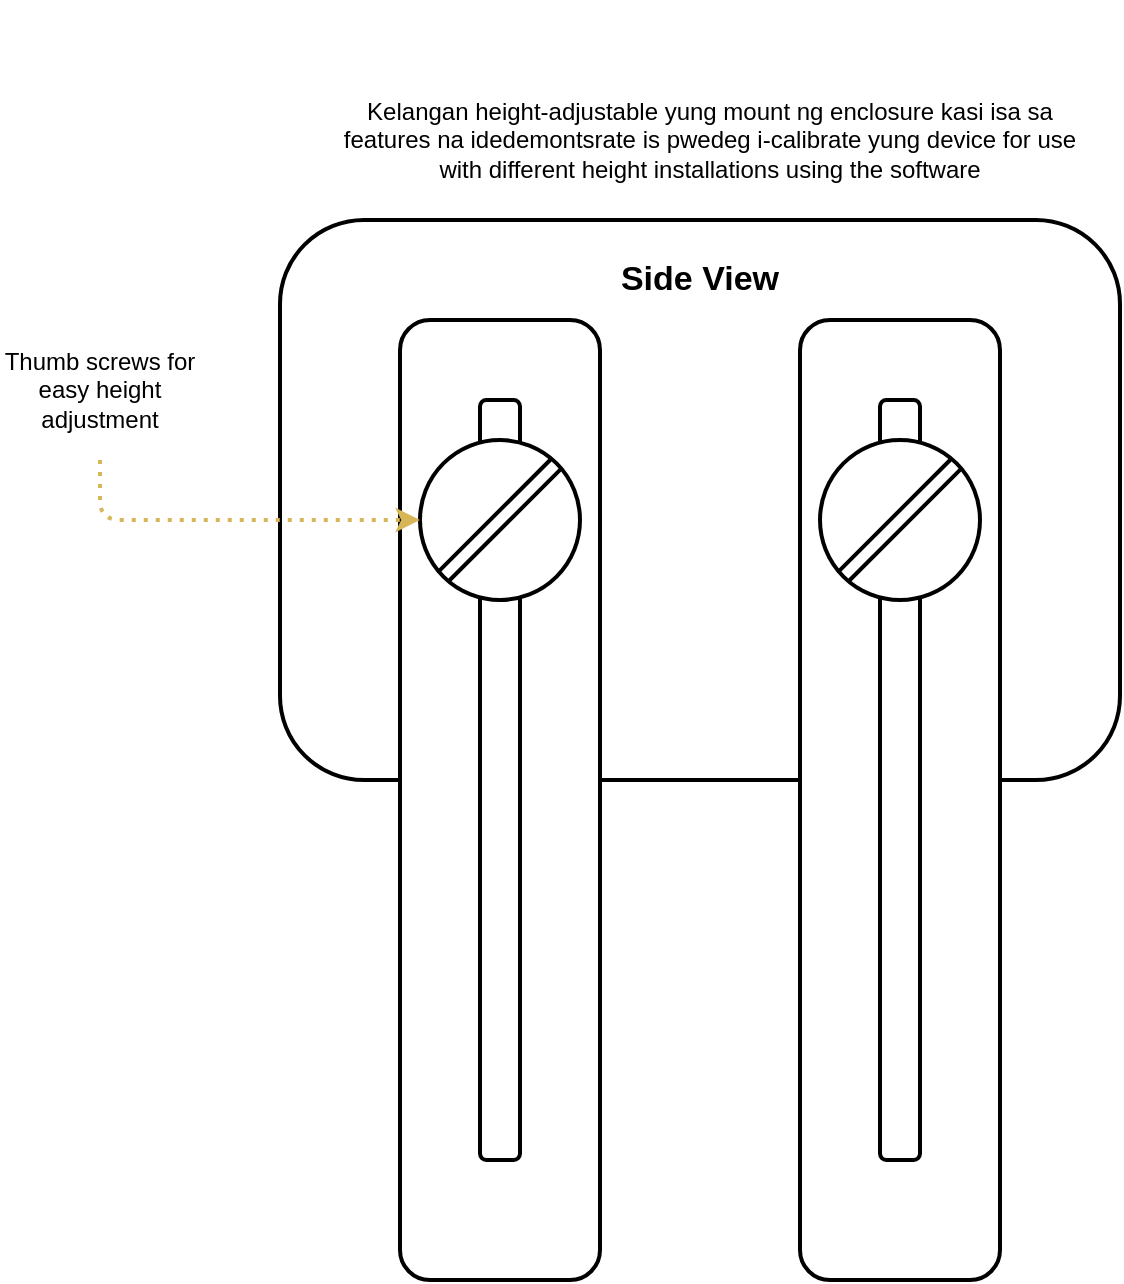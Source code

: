 <mxfile version="12.1.7" type="device" pages="2"><diagram id="cwNQhBVUFSIcs5qA-G0a" name="Page-1"><mxGraphModel dx="1856" dy="1222" grid="1" gridSize="10" guides="0" tooltips="1" connect="1" arrows="1" fold="1" page="1" pageScale="1" pageWidth="850" pageHeight="1100" math="0" shadow="0"><root><mxCell id="0"/><mxCell id="1" parent="0"/><mxCell id="Q0ZslUD09EaleQm-kG1B-11" value="" style="rounded=1;whiteSpace=wrap;html=1;strokeWidth=2;fillColor=#FFFFFF;" vertex="1" parent="1"><mxGeometry x="240" y="270" width="420" height="280" as="geometry"/></mxCell><mxCell id="Q0ZslUD09EaleQm-kG1B-1" value="" style="rounded=1;whiteSpace=wrap;html=1;strokeWidth=2;" vertex="1" parent="1"><mxGeometry x="300" y="320" width="100" height="480" as="geometry"/></mxCell><mxCell id="Q0ZslUD09EaleQm-kG1B-2" value="" style="rounded=1;whiteSpace=wrap;html=1;strokeWidth=2;arcSize=16;" vertex="1" parent="1"><mxGeometry x="340" y="360" width="20" height="380" as="geometry"/></mxCell><mxCell id="Q0ZslUD09EaleQm-kG1B-5" value="" style="ellipse;whiteSpace=wrap;html=1;aspect=fixed;strokeWidth=2;fillColor=#FFFFFF;" vertex="1" parent="1"><mxGeometry x="310" y="380" width="80" height="80" as="geometry"/></mxCell><mxCell id="Q0ZslUD09EaleQm-kG1B-6" value="" style="shape=link;html=1;entryX=0;entryY=1;entryDx=0;entryDy=0;exitX=1;exitY=0;exitDx=0;exitDy=0;strokeWidth=2;width=6;" edge="1" parent="1" source="Q0ZslUD09EaleQm-kG1B-5" target="Q0ZslUD09EaleQm-kG1B-5"><mxGeometry width="50" height="50" relative="1" as="geometry"><mxPoint x="220" y="570" as="sourcePoint"/><mxPoint x="270" y="520" as="targetPoint"/></mxGeometry></mxCell><mxCell id="Q0ZslUD09EaleQm-kG1B-7" value="" style="rounded=1;whiteSpace=wrap;html=1;strokeWidth=2;" vertex="1" parent="1"><mxGeometry x="500" y="320" width="100" height="480" as="geometry"/></mxCell><mxCell id="Q0ZslUD09EaleQm-kG1B-8" value="" style="rounded=1;whiteSpace=wrap;html=1;strokeWidth=2;arcSize=16;" vertex="1" parent="1"><mxGeometry x="540" y="360" width="20" height="380" as="geometry"/></mxCell><mxCell id="Q0ZslUD09EaleQm-kG1B-9" value="" style="ellipse;whiteSpace=wrap;html=1;aspect=fixed;strokeWidth=2;fillColor=#FFFFFF;" vertex="1" parent="1"><mxGeometry x="510" y="380" width="80" height="80" as="geometry"/></mxCell><mxCell id="Q0ZslUD09EaleQm-kG1B-10" value="" style="shape=link;html=1;entryX=0;entryY=1;entryDx=0;entryDy=0;exitX=1;exitY=0;exitDx=0;exitDy=0;strokeWidth=2;width=6;" edge="1" parent="1" source="Q0ZslUD09EaleQm-kG1B-9" target="Q0ZslUD09EaleQm-kG1B-9"><mxGeometry width="50" height="50" relative="1" as="geometry"><mxPoint x="420" y="570" as="sourcePoint"/><mxPoint x="470" y="520" as="targetPoint"/></mxGeometry></mxCell><mxCell id="Q0ZslUD09EaleQm-kG1B-12" value="Thumb screws for easy height adjustment" style="text;html=1;strokeColor=none;fillColor=none;align=center;verticalAlign=middle;whiteSpace=wrap;rounded=0;" vertex="1" parent="1"><mxGeometry x="100" y="320" width="100" height="70" as="geometry"/></mxCell><mxCell id="Q0ZslUD09EaleQm-kG1B-14" value="" style="endArrow=classic;html=1;strokeWidth=2;fillColor=#fff2cc;strokeColor=#d6b656;entryX=0;entryY=0.5;entryDx=0;entryDy=0;exitX=0.5;exitY=1;exitDx=0;exitDy=0;dashed=1;dashPattern=1 2;" edge="1" parent="1" source="Q0ZslUD09EaleQm-kG1B-12" target="Q0ZslUD09EaleQm-kG1B-5"><mxGeometry width="50" height="50" relative="1" as="geometry"><mxPoint x="100" y="410" as="sourcePoint"/><mxPoint x="200" y="490" as="targetPoint"/><Array as="points"><mxPoint x="150" y="420"/></Array></mxGeometry></mxCell><mxCell id="Q0ZslUD09EaleQm-kG1B-18" value="Kelangan height-adjustable yung mount ng enclosure kasi isa sa features na idedemontsrate is pwedeg i-calibrate yung device for use with different height installations using the software" style="text;html=1;strokeColor=none;fillColor=none;align=center;verticalAlign=middle;whiteSpace=wrap;rounded=0;" vertex="1" parent="1"><mxGeometry x="270" y="160" width="370" height="140" as="geometry"/></mxCell><mxCell id="Q0ZslUD09EaleQm-kG1B-19" value="Side View" style="text;html=1;strokeColor=none;fillColor=none;align=center;verticalAlign=middle;whiteSpace=wrap;rounded=0;fontStyle=1;fontSize=17;" vertex="1" parent="1"><mxGeometry x="370" y="290" width="160" height="20" as="geometry"/></mxCell></root></mxGraphModel></diagram><diagram id="_zBvvUiWm6UOEV5X8c_B" name="Page-2"><mxGraphModel dx="442" dy="291" grid="1" gridSize="10" guides="0" tooltips="1" connect="1" arrows="1" fold="1" page="1" pageScale="1" pageWidth="850" pageHeight="1100" math="0" shadow="0"><root><mxCell id="5Rd2LKYT49MKD10fPdko-0"/><mxCell id="5Rd2LKYT49MKD10fPdko-1" parent="5Rd2LKYT49MKD10fPdko-0"/><mxCell id="1XzXihV-xkeiSvnjoYMh-26" value="" style="rounded=0;whiteSpace=wrap;html=1;strokeWidth=2;fillColor=#FFFFFF;fontSize=17;align=center;" vertex="1" parent="5Rd2LKYT49MKD10fPdko-1"><mxGeometry x="590" y="1380" width="9" height="80" as="geometry"/></mxCell><mxCell id="1XzXihV-xkeiSvnjoYMh-30" value="" style="rounded=0;whiteSpace=wrap;html=1;strokeWidth=2;fillColor=#FFFFFF;fontSize=17;align=center;" vertex="1" parent="5Rd2LKYT49MKD10fPdko-1"><mxGeometry x="640" y="1380" width="9" height="80" as="geometry"/></mxCell><mxCell id="1XzXihV-xkeiSvnjoYMh-25" value="" style="rounded=0;whiteSpace=wrap;html=1;strokeWidth=2;fillColor=#FFFFFF;fontSize=17;align=center;rotation=90;" vertex="1" parent="5Rd2LKYT49MKD10fPdko-1"><mxGeometry x="566" y="1445" width="110" height="130" as="geometry"/></mxCell><mxCell id="1XzXihV-xkeiSvnjoYMh-0" value="" style="rounded=1;whiteSpace=wrap;html=1;strokeWidth=2;fillColor=#FFFFFF;" vertex="1" parent="5Rd2LKYT49MKD10fPdko-1"><mxGeometry x="214" y="260" width="420" height="280" as="geometry"/></mxCell><mxCell id="1XzXihV-xkeiSvnjoYMh-5" value="" style="rounded=1;whiteSpace=wrap;html=1;strokeWidth=2;" vertex="1" parent="5Rd2LKYT49MKD10fPdko-1"><mxGeometry x="644" y="310" width="30" height="480" as="geometry"/></mxCell><mxCell id="1XzXihV-xkeiSvnjoYMh-10" value="Since mejo malawak yung tank and maliit lang yung device, hanapan ng way na ma implement yung adjustable height" style="text;html=1;strokeColor=none;fillColor=none;align=center;verticalAlign=middle;whiteSpace=wrap;rounded=0;" vertex="1" parent="5Rd2LKYT49MKD10fPdko-1"><mxGeometry x="240" y="349" width="370" height="140" as="geometry"/></mxCell><mxCell id="1XzXihV-xkeiSvnjoYMh-11" value="Front View" style="text;html=1;strokeColor=none;fillColor=none;align=center;verticalAlign=middle;whiteSpace=wrap;rounded=0;fontStyle=1;fontSize=17;" vertex="1" parent="5Rd2LKYT49MKD10fPdko-1"><mxGeometry x="344" y="320" width="160" height="20" as="geometry"/></mxCell><mxCell id="1XzXihV-xkeiSvnjoYMh-12" value="" style="rounded=1;whiteSpace=wrap;html=1;strokeWidth=2;fillColor=#FFFFFF;fontSize=17;" vertex="1" parent="5Rd2LKYT49MKD10fPdko-1"><mxGeometry x="674" y="370" width="120" height="80" as="geometry"/></mxCell><mxCell id="1XzXihV-xkeiSvnjoYMh-13" value="" style="rounded=0;whiteSpace=wrap;html=1;strokeWidth=2;fillColor=#FFFFFF;fontSize=17;" vertex="1" parent="5Rd2LKYT49MKD10fPdko-1"><mxGeometry x="634" y="390" width="10" height="40" as="geometry"/></mxCell><mxCell id="1XzXihV-xkeiSvnjoYMh-14" value="" style="rounded=1;whiteSpace=wrap;html=1;strokeWidth=2;" vertex="1" parent="5Rd2LKYT49MKD10fPdko-1"><mxGeometry x="174" y="299" width="30" height="480" as="geometry"/></mxCell><mxCell id="1XzXihV-xkeiSvnjoYMh-15" value="" style="rounded=1;whiteSpace=wrap;html=1;strokeWidth=2;fillColor=#FFFFFF;fontSize=17;" vertex="1" parent="5Rd2LKYT49MKD10fPdko-1"><mxGeometry x="54" y="359" width="120" height="80" as="geometry"/></mxCell><mxCell id="1XzXihV-xkeiSvnjoYMh-16" value="" style="rounded=0;whiteSpace=wrap;html=1;strokeWidth=2;fillColor=#FFFFFF;fontSize=17;" vertex="1" parent="5Rd2LKYT49MKD10fPdko-1"><mxGeometry x="204" y="379" width="10" height="40" as="geometry"/></mxCell><mxCell id="1XzXihV-xkeiSvnjoYMh-17" value="Tank" style="rounded=0;whiteSpace=wrap;html=1;strokeWidth=2;fillColor=#FFFFFF;fontSize=17;align=center;" vertex="1" parent="5Rd2LKYT49MKD10fPdko-1"><mxGeometry x="380" y="1460" width="120" height="110" as="geometry"/></mxCell><mxCell id="1XzXihV-xkeiSvnjoYMh-18" value="" style="rounded=0;whiteSpace=wrap;html=1;strokeWidth=2;fillColor=#FFFFFF;fontSize=17;align=center;" vertex="1" parent="5Rd2LKYT49MKD10fPdko-1"><mxGeometry x="370" y="1380" width="9" height="190" as="geometry"/></mxCell><mxCell id="1XzXihV-xkeiSvnjoYMh-19" value="" style="rounded=0;whiteSpace=wrap;html=1;strokeWidth=2;fillColor=#FFFFFF;fontSize=17;align=center;" vertex="1" parent="5Rd2LKYT49MKD10fPdko-1"><mxGeometry x="500" y="1380" width="9" height="190" as="geometry"/></mxCell><mxCell id="1XzXihV-xkeiSvnjoYMh-22" value="" style="endArrow=none;html=1;strokeWidth=2;fontSize=17;entryX=0;entryY=0.158;entryDx=0;entryDy=0;entryPerimeter=0;" edge="1" parent="5Rd2LKYT49MKD10fPdko-1" target="1XzXihV-xkeiSvnjoYMh-19"><mxGeometry width="50" height="50" relative="1" as="geometry"><mxPoint x="380" y="1410" as="sourcePoint"/><mxPoint x="460" y="1430" as="targetPoint"/></mxGeometry></mxCell><mxCell id="1XzXihV-xkeiSvnjoYMh-20" value="" style="rounded=0;whiteSpace=wrap;html=1;strokeWidth=2;fillColor=#FFFFFF;fontSize=17;align=center;" vertex="1" parent="5Rd2LKYT49MKD10fPdko-1"><mxGeometry x="420" y="1400" width="40" height="20" as="geometry"/></mxCell><mxCell id="1XzXihV-xkeiSvnjoYMh-23" value="Device" style="text;html=1;strokeColor=none;fillColor=none;align=center;verticalAlign=middle;whiteSpace=wrap;rounded=0;fontSize=17;" vertex="1" parent="5Rd2LKYT49MKD10fPdko-1"><mxGeometry x="420" y="1380" width="40" height="20" as="geometry"/></mxCell><mxCell id="1XzXihV-xkeiSvnjoYMh-24" value="Tank" style="rounded=0;whiteSpace=wrap;html=1;strokeWidth=2;fillColor=#FFFFFF;fontSize=17;align=center;" vertex="1" parent="5Rd2LKYT49MKD10fPdko-1"><mxGeometry x="560" y="1460" width="120" height="110" as="geometry"/></mxCell><mxCell id="1XzXihV-xkeiSvnjoYMh-28" value="" style="rounded=0;whiteSpace=wrap;html=1;strokeWidth=2;fillColor=#FFFFFF;fontSize=17;align=center;" vertex="1" parent="5Rd2LKYT49MKD10fPdko-1"><mxGeometry x="600" y="1400" width="40" height="20" as="geometry"/></mxCell><mxCell id="1XzXihV-xkeiSvnjoYMh-29" value="Device" style="text;html=1;strokeColor=none;fillColor=none;align=center;verticalAlign=middle;whiteSpace=wrap;rounded=0;fontSize=17;" vertex="1" parent="5Rd2LKYT49MKD10fPdko-1"><mxGeometry x="660" y="1400" width="40" height="20" as="geometry"/></mxCell></root></mxGraphModel></diagram></mxfile>